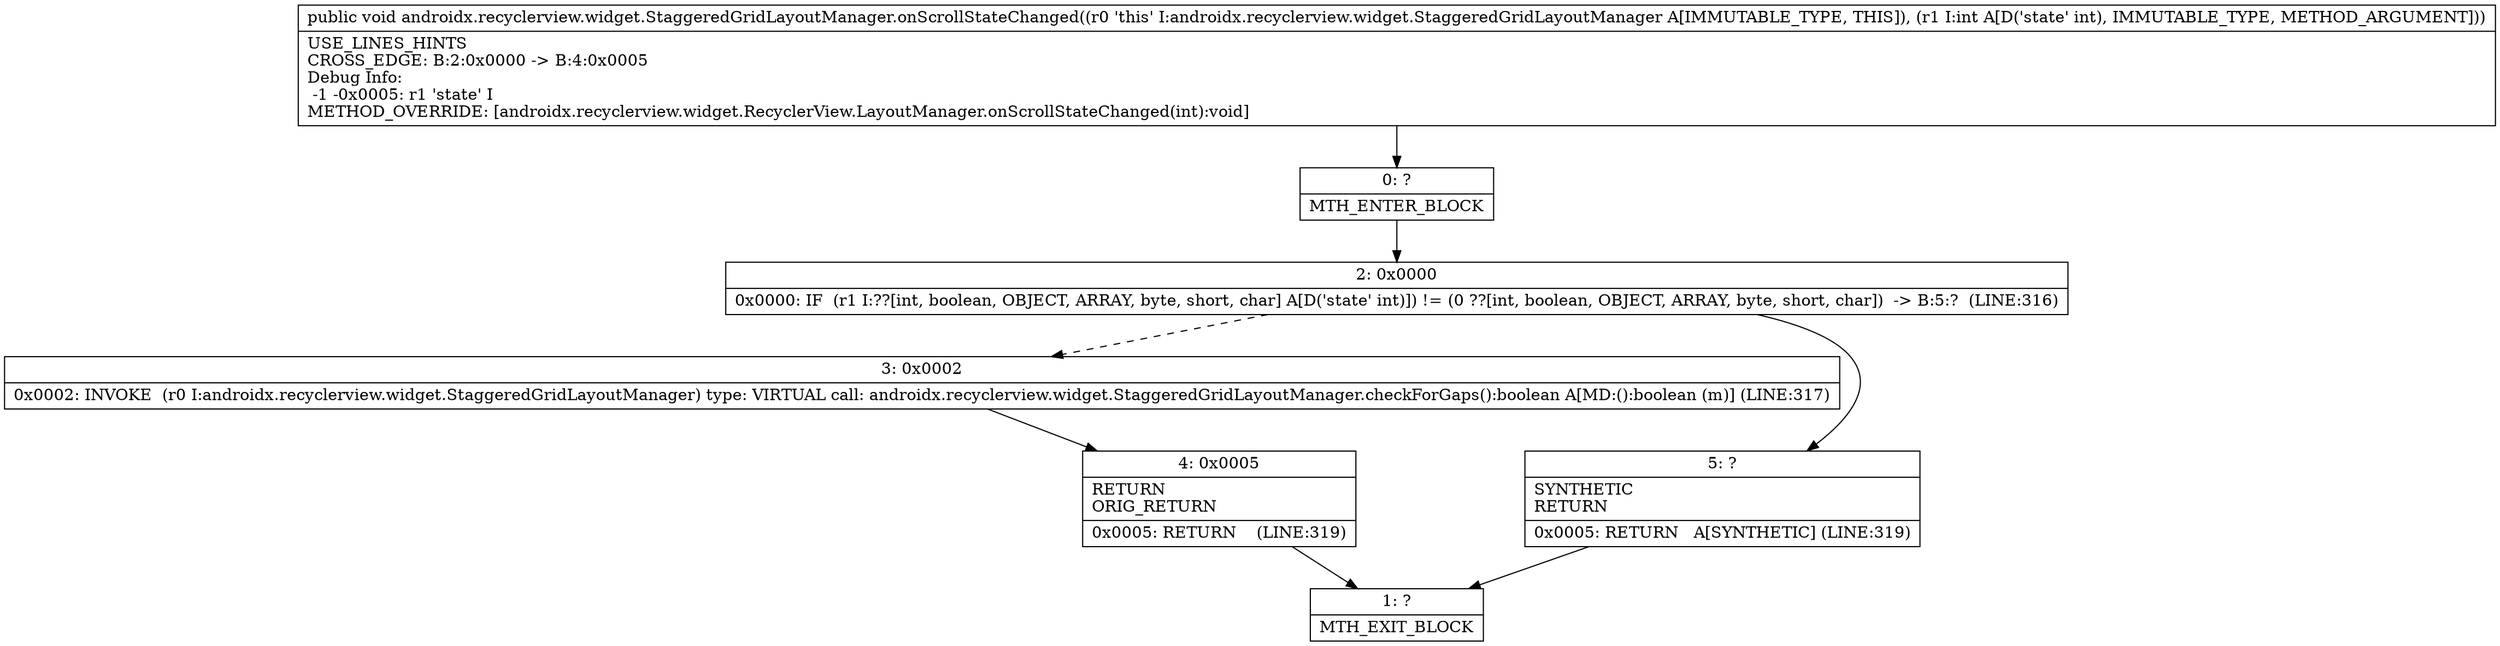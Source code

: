 digraph "CFG forandroidx.recyclerview.widget.StaggeredGridLayoutManager.onScrollStateChanged(I)V" {
Node_0 [shape=record,label="{0\:\ ?|MTH_ENTER_BLOCK\l}"];
Node_2 [shape=record,label="{2\:\ 0x0000|0x0000: IF  (r1 I:??[int, boolean, OBJECT, ARRAY, byte, short, char] A[D('state' int)]) != (0 ??[int, boolean, OBJECT, ARRAY, byte, short, char])  \-\> B:5:?  (LINE:316)\l}"];
Node_3 [shape=record,label="{3\:\ 0x0002|0x0002: INVOKE  (r0 I:androidx.recyclerview.widget.StaggeredGridLayoutManager) type: VIRTUAL call: androidx.recyclerview.widget.StaggeredGridLayoutManager.checkForGaps():boolean A[MD:():boolean (m)] (LINE:317)\l}"];
Node_4 [shape=record,label="{4\:\ 0x0005|RETURN\lORIG_RETURN\l|0x0005: RETURN    (LINE:319)\l}"];
Node_1 [shape=record,label="{1\:\ ?|MTH_EXIT_BLOCK\l}"];
Node_5 [shape=record,label="{5\:\ ?|SYNTHETIC\lRETURN\l|0x0005: RETURN   A[SYNTHETIC] (LINE:319)\l}"];
MethodNode[shape=record,label="{public void androidx.recyclerview.widget.StaggeredGridLayoutManager.onScrollStateChanged((r0 'this' I:androidx.recyclerview.widget.StaggeredGridLayoutManager A[IMMUTABLE_TYPE, THIS]), (r1 I:int A[D('state' int), IMMUTABLE_TYPE, METHOD_ARGUMENT]))  | USE_LINES_HINTS\lCROSS_EDGE: B:2:0x0000 \-\> B:4:0x0005\lDebug Info:\l  \-1 \-0x0005: r1 'state' I\lMETHOD_OVERRIDE: [androidx.recyclerview.widget.RecyclerView.LayoutManager.onScrollStateChanged(int):void]\l}"];
MethodNode -> Node_0;Node_0 -> Node_2;
Node_2 -> Node_3[style=dashed];
Node_2 -> Node_5;
Node_3 -> Node_4;
Node_4 -> Node_1;
Node_5 -> Node_1;
}

